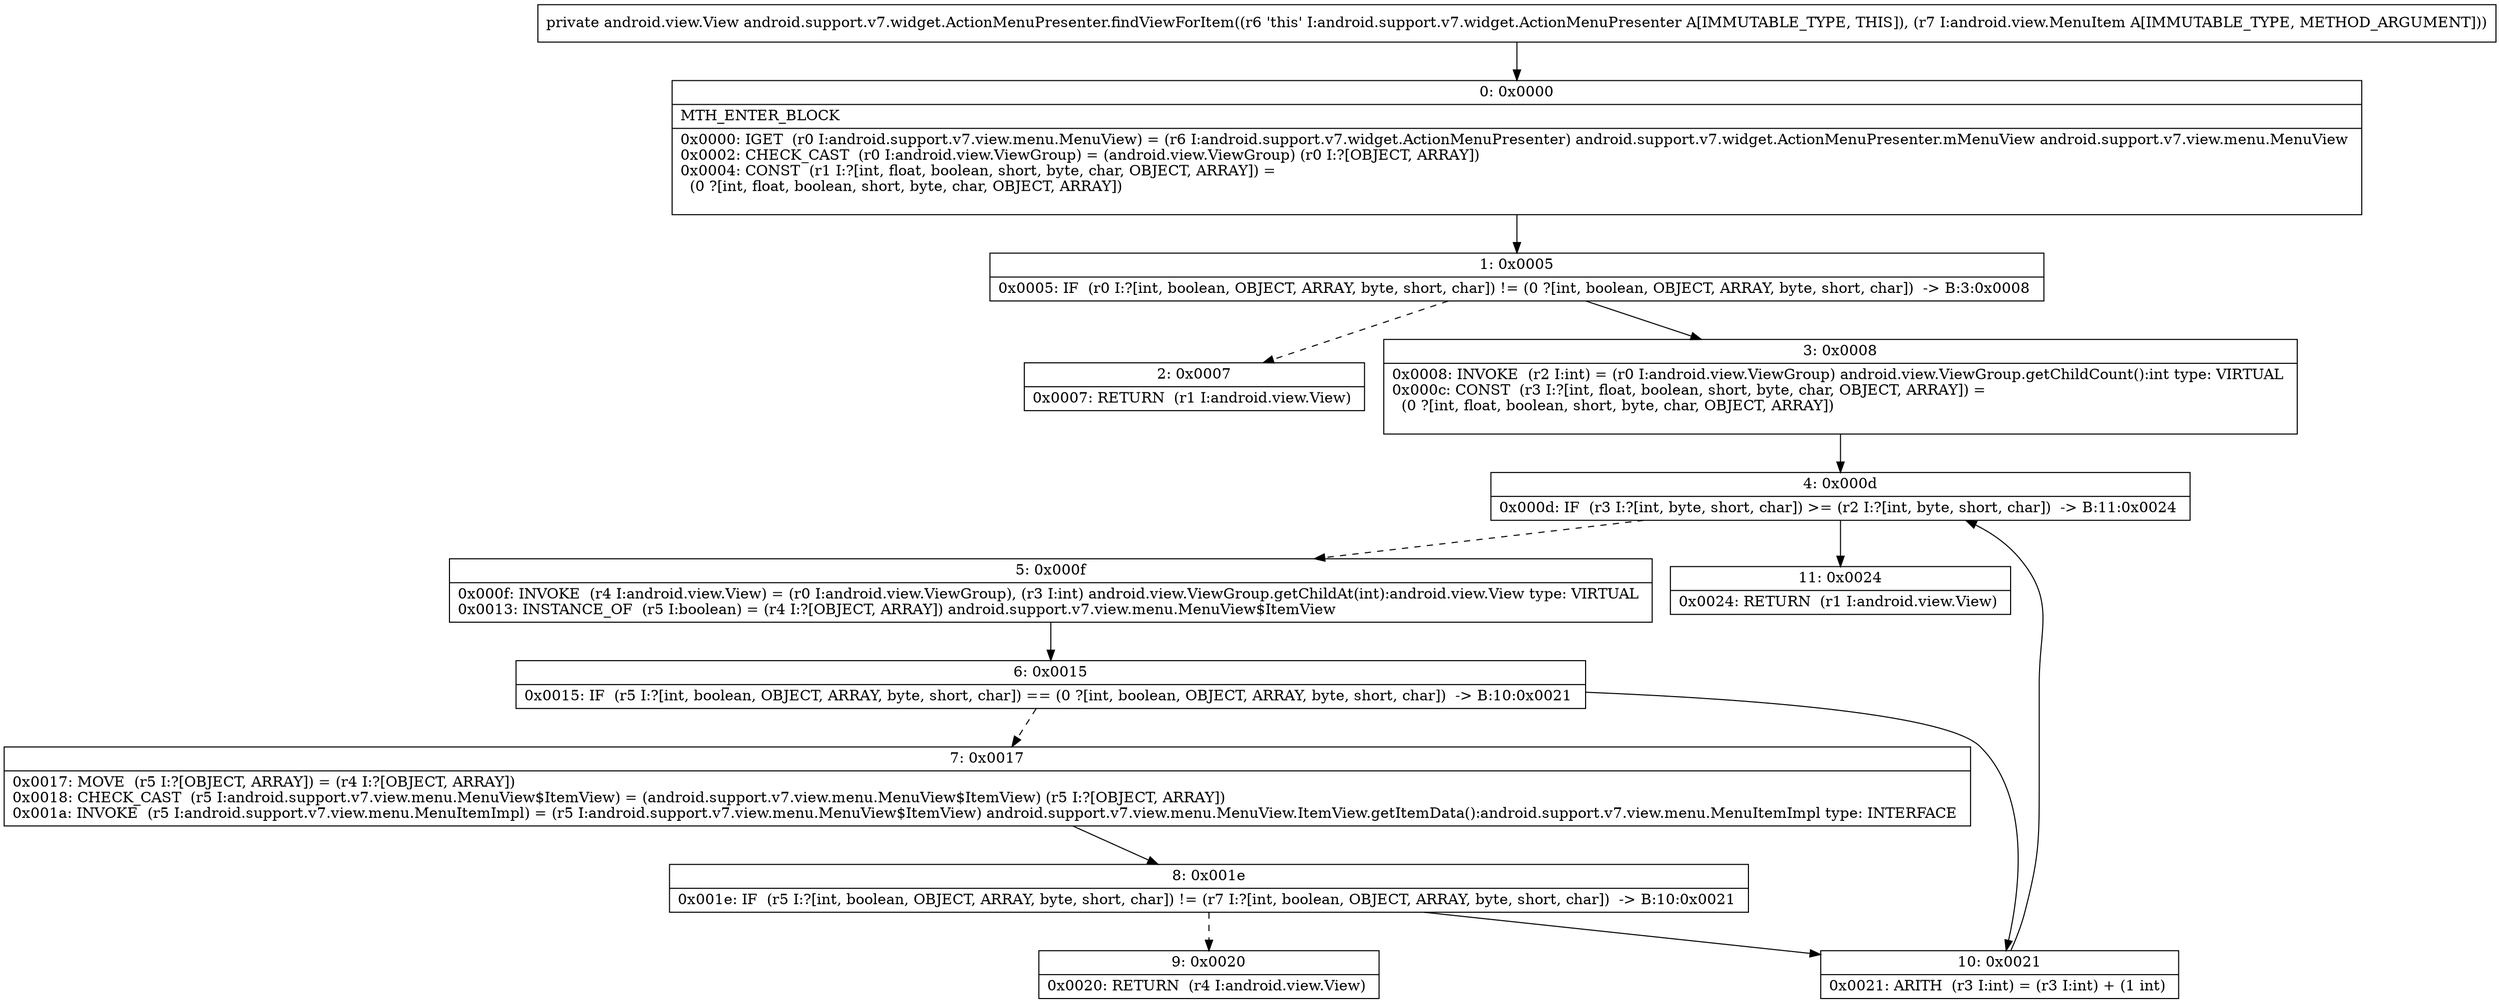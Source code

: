 digraph "CFG forandroid.support.v7.widget.ActionMenuPresenter.findViewForItem(Landroid\/view\/MenuItem;)Landroid\/view\/View;" {
Node_0 [shape=record,label="{0\:\ 0x0000|MTH_ENTER_BLOCK\l|0x0000: IGET  (r0 I:android.support.v7.view.menu.MenuView) = (r6 I:android.support.v7.widget.ActionMenuPresenter) android.support.v7.widget.ActionMenuPresenter.mMenuView android.support.v7.view.menu.MenuView \l0x0002: CHECK_CAST  (r0 I:android.view.ViewGroup) = (android.view.ViewGroup) (r0 I:?[OBJECT, ARRAY]) \l0x0004: CONST  (r1 I:?[int, float, boolean, short, byte, char, OBJECT, ARRAY]) = \l  (0 ?[int, float, boolean, short, byte, char, OBJECT, ARRAY])\l \l}"];
Node_1 [shape=record,label="{1\:\ 0x0005|0x0005: IF  (r0 I:?[int, boolean, OBJECT, ARRAY, byte, short, char]) != (0 ?[int, boolean, OBJECT, ARRAY, byte, short, char])  \-\> B:3:0x0008 \l}"];
Node_2 [shape=record,label="{2\:\ 0x0007|0x0007: RETURN  (r1 I:android.view.View) \l}"];
Node_3 [shape=record,label="{3\:\ 0x0008|0x0008: INVOKE  (r2 I:int) = (r0 I:android.view.ViewGroup) android.view.ViewGroup.getChildCount():int type: VIRTUAL \l0x000c: CONST  (r3 I:?[int, float, boolean, short, byte, char, OBJECT, ARRAY]) = \l  (0 ?[int, float, boolean, short, byte, char, OBJECT, ARRAY])\l \l}"];
Node_4 [shape=record,label="{4\:\ 0x000d|0x000d: IF  (r3 I:?[int, byte, short, char]) \>= (r2 I:?[int, byte, short, char])  \-\> B:11:0x0024 \l}"];
Node_5 [shape=record,label="{5\:\ 0x000f|0x000f: INVOKE  (r4 I:android.view.View) = (r0 I:android.view.ViewGroup), (r3 I:int) android.view.ViewGroup.getChildAt(int):android.view.View type: VIRTUAL \l0x0013: INSTANCE_OF  (r5 I:boolean) = (r4 I:?[OBJECT, ARRAY]) android.support.v7.view.menu.MenuView$ItemView \l}"];
Node_6 [shape=record,label="{6\:\ 0x0015|0x0015: IF  (r5 I:?[int, boolean, OBJECT, ARRAY, byte, short, char]) == (0 ?[int, boolean, OBJECT, ARRAY, byte, short, char])  \-\> B:10:0x0021 \l}"];
Node_7 [shape=record,label="{7\:\ 0x0017|0x0017: MOVE  (r5 I:?[OBJECT, ARRAY]) = (r4 I:?[OBJECT, ARRAY]) \l0x0018: CHECK_CAST  (r5 I:android.support.v7.view.menu.MenuView$ItemView) = (android.support.v7.view.menu.MenuView$ItemView) (r5 I:?[OBJECT, ARRAY]) \l0x001a: INVOKE  (r5 I:android.support.v7.view.menu.MenuItemImpl) = (r5 I:android.support.v7.view.menu.MenuView$ItemView) android.support.v7.view.menu.MenuView.ItemView.getItemData():android.support.v7.view.menu.MenuItemImpl type: INTERFACE \l}"];
Node_8 [shape=record,label="{8\:\ 0x001e|0x001e: IF  (r5 I:?[int, boolean, OBJECT, ARRAY, byte, short, char]) != (r7 I:?[int, boolean, OBJECT, ARRAY, byte, short, char])  \-\> B:10:0x0021 \l}"];
Node_9 [shape=record,label="{9\:\ 0x0020|0x0020: RETURN  (r4 I:android.view.View) \l}"];
Node_10 [shape=record,label="{10\:\ 0x0021|0x0021: ARITH  (r3 I:int) = (r3 I:int) + (1 int) \l}"];
Node_11 [shape=record,label="{11\:\ 0x0024|0x0024: RETURN  (r1 I:android.view.View) \l}"];
MethodNode[shape=record,label="{private android.view.View android.support.v7.widget.ActionMenuPresenter.findViewForItem((r6 'this' I:android.support.v7.widget.ActionMenuPresenter A[IMMUTABLE_TYPE, THIS]), (r7 I:android.view.MenuItem A[IMMUTABLE_TYPE, METHOD_ARGUMENT])) }"];
MethodNode -> Node_0;
Node_0 -> Node_1;
Node_1 -> Node_2[style=dashed];
Node_1 -> Node_3;
Node_3 -> Node_4;
Node_4 -> Node_5[style=dashed];
Node_4 -> Node_11;
Node_5 -> Node_6;
Node_6 -> Node_7[style=dashed];
Node_6 -> Node_10;
Node_7 -> Node_8;
Node_8 -> Node_9[style=dashed];
Node_8 -> Node_10;
Node_10 -> Node_4;
}

